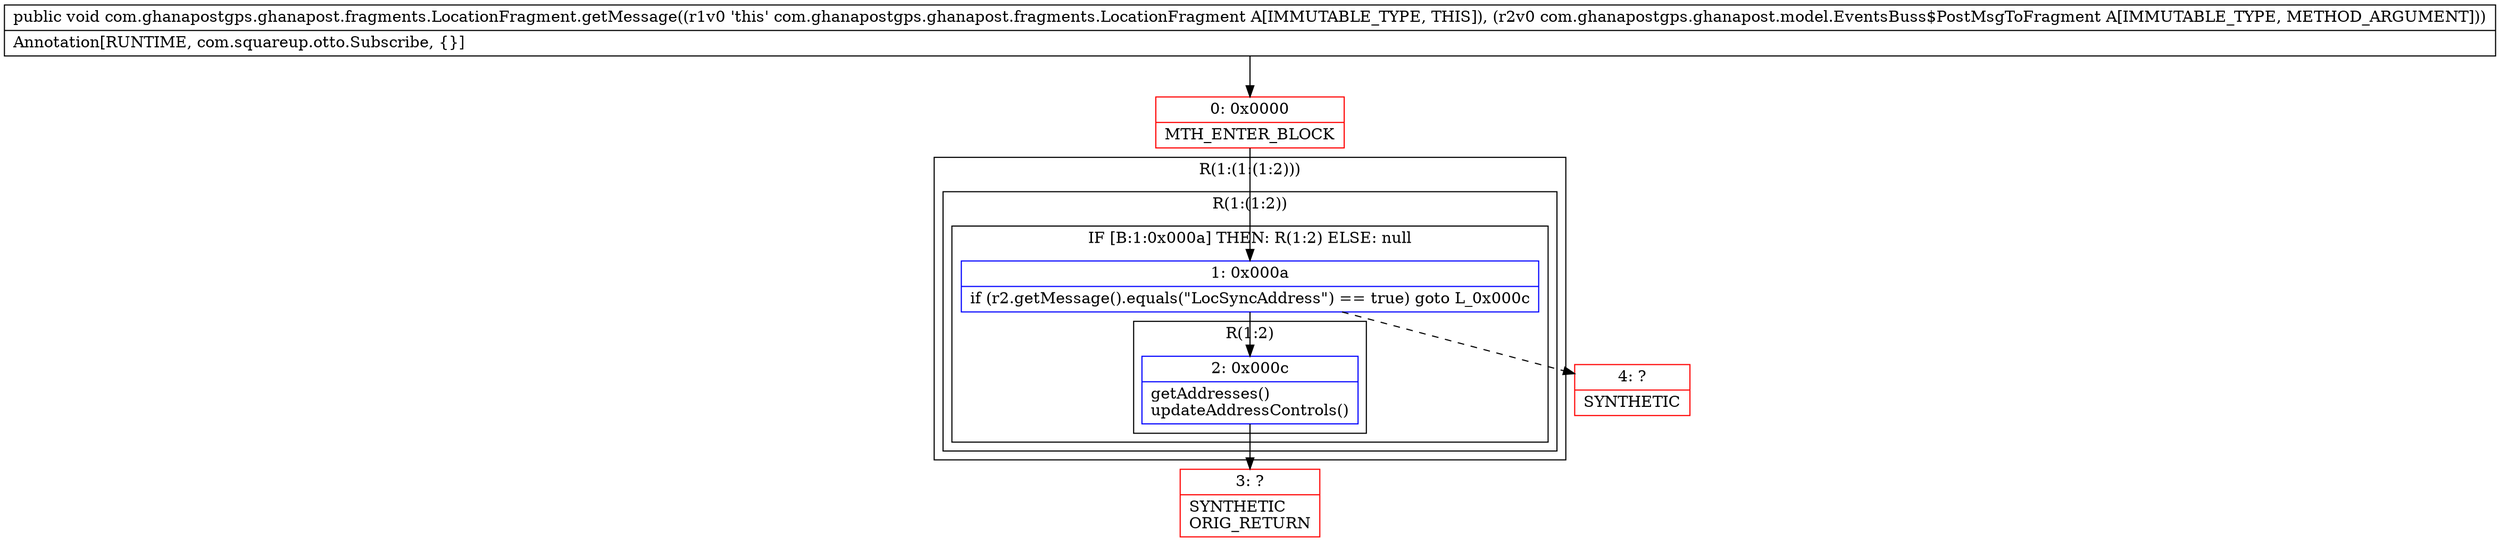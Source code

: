 digraph "CFG forcom.ghanapostgps.ghanapost.fragments.LocationFragment.getMessage(Lcom\/ghanapostgps\/ghanapost\/model\/EventsBuss$PostMsgToFragment;)V" {
subgraph cluster_Region_1220067967 {
label = "R(1:(1:(1:2)))";
node [shape=record,color=blue];
subgraph cluster_Region_511295408 {
label = "R(1:(1:2))";
node [shape=record,color=blue];
subgraph cluster_IfRegion_1818637024 {
label = "IF [B:1:0x000a] THEN: R(1:2) ELSE: null";
node [shape=record,color=blue];
Node_1 [shape=record,label="{1\:\ 0x000a|if (r2.getMessage().equals(\"LocSyncAddress\") == true) goto L_0x000c\l}"];
subgraph cluster_Region_1823667642 {
label = "R(1:2)";
node [shape=record,color=blue];
Node_2 [shape=record,label="{2\:\ 0x000c|getAddresses()\lupdateAddressControls()\l}"];
}
}
}
}
Node_0 [shape=record,color=red,label="{0\:\ 0x0000|MTH_ENTER_BLOCK\l}"];
Node_3 [shape=record,color=red,label="{3\:\ ?|SYNTHETIC\lORIG_RETURN\l}"];
Node_4 [shape=record,color=red,label="{4\:\ ?|SYNTHETIC\l}"];
MethodNode[shape=record,label="{public void com.ghanapostgps.ghanapost.fragments.LocationFragment.getMessage((r1v0 'this' com.ghanapostgps.ghanapost.fragments.LocationFragment A[IMMUTABLE_TYPE, THIS]), (r2v0 com.ghanapostgps.ghanapost.model.EventsBuss$PostMsgToFragment A[IMMUTABLE_TYPE, METHOD_ARGUMENT]))  | Annotation[RUNTIME, com.squareup.otto.Subscribe, \{\}]\l}"];
MethodNode -> Node_0;
Node_1 -> Node_2;
Node_1 -> Node_4[style=dashed];
Node_2 -> Node_3;
Node_0 -> Node_1;
}

